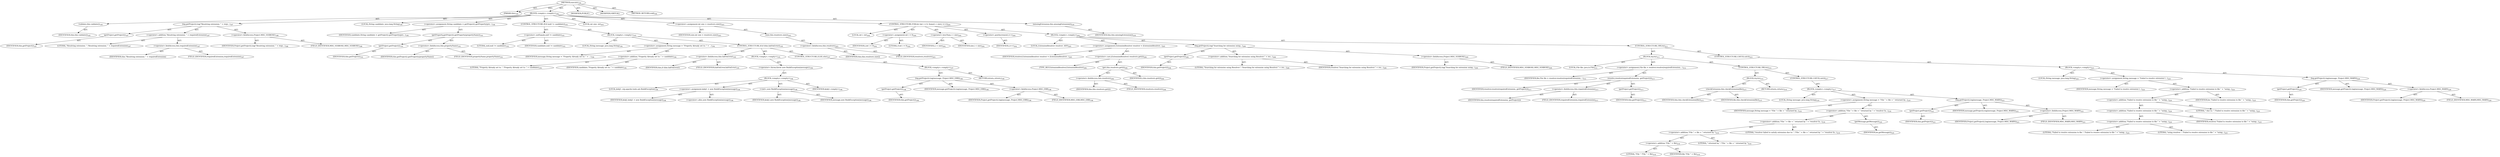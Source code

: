 digraph "execute" {  
"111669149703" [label = <(METHOD,execute)<SUB>184</SUB>> ]
"115964116995" [label = <(PARAM,this)<SUB>184</SUB>> ]
"25769803785" [label = <(BLOCK,&lt;empty&gt;,&lt;empty&gt;)<SUB>184</SUB>> ]
"30064771095" [label = <(validate,this.validate())<SUB>185</SUB>> ]
"68719476739" [label = <(IDENTIFIER,this,this.validate())<SUB>185</SUB>> ]
"30064771096" [label = <(log,getProject().log(&quot;Resolving extension: &quot; + requ...)<SUB>187</SUB>> ]
"30064771097" [label = <(getProject,getProject())<SUB>187</SUB>> ]
"68719476740" [label = <(IDENTIFIER,this,getProject())<SUB>187</SUB>> ]
"30064771098" [label = <(&lt;operator&gt;.addition,&quot;Resolving extension: &quot; + requiredExtension)<SUB>187</SUB>> ]
"90194313219" [label = <(LITERAL,&quot;Resolving extension: &quot;,&quot;Resolving extension: &quot; + requiredExtension)<SUB>187</SUB>> ]
"30064771099" [label = <(&lt;operator&gt;.fieldAccess,this.requiredExtension)<SUB>187</SUB>> ]
"68719476773" [label = <(IDENTIFIER,this,&quot;Resolving extension: &quot; + requiredExtension)> ]
"55834574856" [label = <(FIELD_IDENTIFIER,requiredExtension,requiredExtension)<SUB>187</SUB>> ]
"30064771100" [label = <(&lt;operator&gt;.fieldAccess,Project.MSG_VERBOSE)<SUB>188</SUB>> ]
"68719476774" [label = <(IDENTIFIER,Project,getProject().log(&quot;Resolving extension: &quot; + requ...)<SUB>188</SUB>> ]
"55834574857" [label = <(FIELD_IDENTIFIER,MSG_VERBOSE,MSG_VERBOSE)<SUB>188</SUB>> ]
"94489280514" [label = <(LOCAL,String candidate: java.lang.String)<SUB>190</SUB>> ]
"30064771101" [label = <(&lt;operator&gt;.assignment,String candidate = getProject().getProperty(pro...)<SUB>190</SUB>> ]
"68719476775" [label = <(IDENTIFIER,candidate,String candidate = getProject().getProperty(pro...)<SUB>190</SUB>> ]
"30064771102" [label = <(getProperty,getProject().getProperty(propertyName))<SUB>191</SUB>> ]
"30064771103" [label = <(getProject,getProject())<SUB>191</SUB>> ]
"68719476741" [label = <(IDENTIFIER,this,getProject())<SUB>191</SUB>> ]
"30064771104" [label = <(&lt;operator&gt;.fieldAccess,this.propertyName)<SUB>191</SUB>> ]
"68719476776" [label = <(IDENTIFIER,this,getProject().getProperty(propertyName))> ]
"55834574858" [label = <(FIELD_IDENTIFIER,propertyName,propertyName)<SUB>191</SUB>> ]
"47244640257" [label = <(CONTROL_STRUCTURE,IF,if (null != candidate))<SUB>193</SUB>> ]
"30064771105" [label = <(&lt;operator&gt;.notEquals,null != candidate)<SUB>193</SUB>> ]
"90194313220" [label = <(LITERAL,null,null != candidate)<SUB>193</SUB>> ]
"68719476777" [label = <(IDENTIFIER,candidate,null != candidate)<SUB>193</SUB>> ]
"25769803786" [label = <(BLOCK,&lt;empty&gt;,&lt;empty&gt;)<SUB>193</SUB>> ]
"94489280515" [label = <(LOCAL,String message: java.lang.String)<SUB>194</SUB>> ]
"30064771106" [label = <(&lt;operator&gt;.assignment,String message = &quot;Property Already set to: &quot; + ...)<SUB>194</SUB>> ]
"68719476778" [label = <(IDENTIFIER,message,String message = &quot;Property Already set to: &quot; + ...)<SUB>194</SUB>> ]
"30064771107" [label = <(&lt;operator&gt;.addition,&quot;Property Already set to: &quot; + candidate)<SUB>194</SUB>> ]
"90194313221" [label = <(LITERAL,&quot;Property Already set to: &quot;,&quot;Property Already set to: &quot; + candidate)<SUB>194</SUB>> ]
"68719476779" [label = <(IDENTIFIER,candidate,&quot;Property Already set to: &quot; + candidate)<SUB>194</SUB>> ]
"47244640258" [label = <(CONTROL_STRUCTURE,IF,if (this.failOnError))<SUB>195</SUB>> ]
"30064771108" [label = <(&lt;operator&gt;.fieldAccess,this.failOnError)<SUB>195</SUB>> ]
"68719476780" [label = <(IDENTIFIER,this,if (this.failOnError))> ]
"55834574859" [label = <(FIELD_IDENTIFIER,failOnError,failOnError)<SUB>195</SUB>> ]
"25769803787" [label = <(BLOCK,&lt;empty&gt;,&lt;empty&gt;)<SUB>195</SUB>> ]
"30064771109" [label = <(&lt;operator&gt;.throw,throw new BuildException(message);)<SUB>196</SUB>> ]
"25769803788" [label = <(BLOCK,&lt;empty&gt;,&lt;empty&gt;)<SUB>196</SUB>> ]
"94489280516" [label = <(LOCAL,$obj1: org.apache.tools.ant.BuildException)<SUB>196</SUB>> ]
"30064771110" [label = <(&lt;operator&gt;.assignment,$obj1 = new BuildException(message))<SUB>196</SUB>> ]
"68719476781" [label = <(IDENTIFIER,$obj1,$obj1 = new BuildException(message))<SUB>196</SUB>> ]
"30064771111" [label = <(&lt;operator&gt;.alloc,new BuildException(message))<SUB>196</SUB>> ]
"30064771112" [label = <(&lt;init&gt;,new BuildException(message))<SUB>196</SUB>> ]
"68719476782" [label = <(IDENTIFIER,$obj1,new BuildException(message))<SUB>196</SUB>> ]
"68719476783" [label = <(IDENTIFIER,message,new BuildException(message))<SUB>196</SUB>> ]
"68719476784" [label = <(IDENTIFIER,$obj1,&lt;empty&gt;)<SUB>196</SUB>> ]
"47244640259" [label = <(CONTROL_STRUCTURE,ELSE,else)<SUB>197</SUB>> ]
"25769803789" [label = <(BLOCK,&lt;empty&gt;,&lt;empty&gt;)<SUB>197</SUB>> ]
"30064771113" [label = <(log,getProject().log(message, Project.MSG_ERR))<SUB>198</SUB>> ]
"30064771114" [label = <(getProject,getProject())<SUB>198</SUB>> ]
"68719476742" [label = <(IDENTIFIER,this,getProject())<SUB>198</SUB>> ]
"68719476785" [label = <(IDENTIFIER,message,getProject().log(message, Project.MSG_ERR))<SUB>198</SUB>> ]
"30064771115" [label = <(&lt;operator&gt;.fieldAccess,Project.MSG_ERR)<SUB>198</SUB>> ]
"68719476786" [label = <(IDENTIFIER,Project,getProject().log(message, Project.MSG_ERR))<SUB>198</SUB>> ]
"55834574860" [label = <(FIELD_IDENTIFIER,MSG_ERR,MSG_ERR)<SUB>198</SUB>> ]
"146028888064" [label = <(RETURN,return;,return;)<SUB>199</SUB>> ]
"94489280517" [label = <(LOCAL,int size: int)<SUB>203</SUB>> ]
"30064771116" [label = <(&lt;operator&gt;.assignment,int size = resolvers.size())<SUB>203</SUB>> ]
"68719476787" [label = <(IDENTIFIER,size,int size = resolvers.size())<SUB>203</SUB>> ]
"30064771117" [label = <(size,this.resolvers.size())<SUB>203</SUB>> ]
"30064771118" [label = <(&lt;operator&gt;.fieldAccess,this.resolvers)<SUB>203</SUB>> ]
"68719476788" [label = <(IDENTIFIER,this,this.resolvers.size())> ]
"55834574861" [label = <(FIELD_IDENTIFIER,resolvers,resolvers)<SUB>203</SUB>> ]
"47244640260" [label = <(CONTROL_STRUCTURE,FOR,for (int i = 0; Some(i &lt; size); i++))<SUB>204</SUB>> ]
"94489280518" [label = <(LOCAL,int i: int)<SUB>204</SUB>> ]
"30064771119" [label = <(&lt;operator&gt;.assignment,int i = 0)<SUB>204</SUB>> ]
"68719476789" [label = <(IDENTIFIER,i,int i = 0)<SUB>204</SUB>> ]
"90194313222" [label = <(LITERAL,0,int i = 0)<SUB>204</SUB>> ]
"30064771120" [label = <(&lt;operator&gt;.lessThan,i &lt; size)<SUB>204</SUB>> ]
"68719476790" [label = <(IDENTIFIER,i,i &lt; size)<SUB>204</SUB>> ]
"68719476791" [label = <(IDENTIFIER,size,i &lt; size)<SUB>204</SUB>> ]
"30064771121" [label = <(&lt;operator&gt;.postIncrement,i++)<SUB>204</SUB>> ]
"68719476792" [label = <(IDENTIFIER,i,i++)<SUB>204</SUB>> ]
"25769803790" [label = <(BLOCK,&lt;empty&gt;,&lt;empty&gt;)<SUB>204</SUB>> ]
"94489280519" [label = <(LOCAL,ExtensionResolver resolver: ANY)<SUB>205</SUB>> ]
"30064771122" [label = <(&lt;operator&gt;.assignment,ExtensionResolver resolver = (ExtensionResolver...)<SUB>205</SUB>> ]
"68719476793" [label = <(IDENTIFIER,resolver,ExtensionResolver resolver = (ExtensionResolver...)<SUB>205</SUB>> ]
"30064771123" [label = <(&lt;operator&gt;.cast,(ExtensionResolver) resolvers.get(i))<SUB>206</SUB>> ]
"180388626432" [label = <(TYPE_REF,ExtensionResolver,ExtensionResolver)<SUB>206</SUB>> ]
"30064771124" [label = <(get,this.resolvers.get(i))<SUB>206</SUB>> ]
"30064771125" [label = <(&lt;operator&gt;.fieldAccess,this.resolvers)<SUB>206</SUB>> ]
"68719476794" [label = <(IDENTIFIER,this,this.resolvers.get(i))> ]
"55834574862" [label = <(FIELD_IDENTIFIER,resolvers,resolvers)<SUB>206</SUB>> ]
"68719476795" [label = <(IDENTIFIER,i,this.resolvers.get(i))<SUB>206</SUB>> ]
"30064771126" [label = <(log,getProject().log(&quot;Searching for extension using...)<SUB>208</SUB>> ]
"30064771127" [label = <(getProject,getProject())<SUB>208</SUB>> ]
"68719476743" [label = <(IDENTIFIER,this,getProject())<SUB>208</SUB>> ]
"30064771128" [label = <(&lt;operator&gt;.addition,&quot;Searching for extension using Resolver:&quot; + res...)<SUB>208</SUB>> ]
"90194313223" [label = <(LITERAL,&quot;Searching for extension using Resolver:&quot;,&quot;Searching for extension using Resolver:&quot; + res...)<SUB>208</SUB>> ]
"68719476796" [label = <(IDENTIFIER,resolver,&quot;Searching for extension using Resolver:&quot; + res...)<SUB>208</SUB>> ]
"30064771129" [label = <(&lt;operator&gt;.fieldAccess,Project.MSG_VERBOSE)<SUB>209</SUB>> ]
"68719476797" [label = <(IDENTIFIER,Project,getProject().log(&quot;Searching for extension using...)<SUB>209</SUB>> ]
"55834574863" [label = <(FIELD_IDENTIFIER,MSG_VERBOSE,MSG_VERBOSE)<SUB>209</SUB>> ]
"47244640261" [label = <(CONTROL_STRUCTURE,TRY,try)<SUB>211</SUB>> ]
"25769803791" [label = <(BLOCK,try,try)<SUB>211</SUB>> ]
"94489280520" [label = <(LOCAL,File file: java.io.File)<SUB>212</SUB>> ]
"30064771130" [label = <(&lt;operator&gt;.assignment,File file = resolver.resolve(requiredExtension,...)<SUB>212</SUB>> ]
"68719476798" [label = <(IDENTIFIER,file,File file = resolver.resolve(requiredExtension,...)<SUB>212</SUB>> ]
"30064771131" [label = <(resolve,resolve(requiredExtension, getProject()))<SUB>213</SUB>> ]
"68719476799" [label = <(IDENTIFIER,resolver,resolve(requiredExtension, getProject()))<SUB>213</SUB>> ]
"30064771132" [label = <(&lt;operator&gt;.fieldAccess,this.requiredExtension)<SUB>213</SUB>> ]
"68719476800" [label = <(IDENTIFIER,this,resolve(requiredExtension, getProject()))> ]
"55834574864" [label = <(FIELD_IDENTIFIER,requiredExtension,requiredExtension)<SUB>213</SUB>> ]
"30064771133" [label = <(getProject,getProject())<SUB>213</SUB>> ]
"68719476744" [label = <(IDENTIFIER,this,getProject())<SUB>213</SUB>> ]
"47244640262" [label = <(CONTROL_STRUCTURE,TRY,try)<SUB>214</SUB>> ]
"25769803792" [label = <(BLOCK,try,try)<SUB>214</SUB>> ]
"30064771134" [label = <(checkExtension,this.checkExtension(file))<SUB>215</SUB>> ]
"68719476745" [label = <(IDENTIFIER,this,this.checkExtension(file))<SUB>215</SUB>> ]
"68719476801" [label = <(IDENTIFIER,file,this.checkExtension(file))<SUB>215</SUB>> ]
"146028888065" [label = <(RETURN,return;,return;)<SUB>216</SUB>> ]
"47244640263" [label = <(CONTROL_STRUCTURE,CATCH,catch)<SUB>217</SUB>> ]
"25769803793" [label = <(BLOCK,&lt;empty&gt;,&lt;empty&gt;)<SUB>217</SUB>> ]
"94489280521" [label = <(LOCAL,String message: java.lang.String)<SUB>218</SUB>> ]
"30064771135" [label = <(&lt;operator&gt;.assignment,String message = &quot;File &quot; + file + &quot; returned by...)<SUB>218</SUB>> ]
"68719476802" [label = <(IDENTIFIER,message,String message = &quot;File &quot; + file + &quot; returned by...)<SUB>218</SUB>> ]
"30064771136" [label = <(&lt;operator&gt;.addition,&quot;File &quot; + file + &quot; returned by &quot; + &quot;resolver fa...)<SUB>218</SUB>> ]
"30064771137" [label = <(&lt;operator&gt;.addition,&quot;File &quot; + file + &quot; returned by &quot; + &quot;resolver fa...)<SUB>218</SUB>> ]
"30064771138" [label = <(&lt;operator&gt;.addition,&quot;File &quot; + file + &quot; returned by &quot;)<SUB>218</SUB>> ]
"30064771139" [label = <(&lt;operator&gt;.addition,&quot;File &quot; + file)<SUB>218</SUB>> ]
"90194313224" [label = <(LITERAL,&quot;File &quot;,&quot;File &quot; + file)<SUB>218</SUB>> ]
"68719476803" [label = <(IDENTIFIER,file,&quot;File &quot; + file)<SUB>218</SUB>> ]
"90194313225" [label = <(LITERAL,&quot; returned by &quot;,&quot;File &quot; + file + &quot; returned by &quot;)<SUB>218</SUB>> ]
"90194313226" [label = <(LITERAL,&quot;resolver failed to satisfy extension due to: &quot;,&quot;File &quot; + file + &quot; returned by &quot; + &quot;resolver fa...)<SUB>219</SUB>> ]
"30064771140" [label = <(getMessage,getMessage())<SUB>220</SUB>> ]
"68719476804" [label = <(IDENTIFIER,be,getMessage())<SUB>220</SUB>> ]
"30064771141" [label = <(log,getProject().log(message, Project.MSG_WARN))<SUB>221</SUB>> ]
"30064771142" [label = <(getProject,getProject())<SUB>221</SUB>> ]
"68719476746" [label = <(IDENTIFIER,this,getProject())<SUB>221</SUB>> ]
"68719476805" [label = <(IDENTIFIER,message,getProject().log(message, Project.MSG_WARN))<SUB>221</SUB>> ]
"30064771143" [label = <(&lt;operator&gt;.fieldAccess,Project.MSG_WARN)<SUB>221</SUB>> ]
"68719476806" [label = <(IDENTIFIER,Project,getProject().log(message, Project.MSG_WARN))<SUB>221</SUB>> ]
"55834574865" [label = <(FIELD_IDENTIFIER,MSG_WARN,MSG_WARN)<SUB>221</SUB>> ]
"47244640264" [label = <(CONTROL_STRUCTURE,CATCH,catch)<SUB>223</SUB>> ]
"25769803794" [label = <(BLOCK,&lt;empty&gt;,&lt;empty&gt;)<SUB>223</SUB>> ]
"94489280522" [label = <(LOCAL,String message: java.lang.String)<SUB>224</SUB>> ]
"30064771144" [label = <(&lt;operator&gt;.assignment,String message = &quot;Failed to resolve extension t...)<SUB>224</SUB>> ]
"68719476807" [label = <(IDENTIFIER,message,String message = &quot;Failed to resolve extension t...)<SUB>224</SUB>> ]
"30064771145" [label = <(&lt;operator&gt;.addition,&quot;Failed to resolve extension to file &quot; + &quot;using...)<SUB>224</SUB>> ]
"30064771146" [label = <(&lt;operator&gt;.addition,&quot;Failed to resolve extension to file &quot; + &quot;using...)<SUB>224</SUB>> ]
"30064771147" [label = <(&lt;operator&gt;.addition,&quot;Failed to resolve extension to file &quot; + &quot;using...)<SUB>224</SUB>> ]
"30064771148" [label = <(&lt;operator&gt;.addition,&quot;Failed to resolve extension to file &quot; + &quot;using...)<SUB>224</SUB>> ]
"90194313227" [label = <(LITERAL,&quot;Failed to resolve extension to file &quot;,&quot;Failed to resolve extension to file &quot; + &quot;using...)<SUB>224</SUB>> ]
"90194313228" [label = <(LITERAL,&quot;using resolver &quot;,&quot;Failed to resolve extension to file &quot; + &quot;using...)<SUB>225</SUB>> ]
"68719476808" [label = <(IDENTIFIER,resolver,&quot;Failed to resolve extension to file &quot; + &quot;using...)<SUB>225</SUB>> ]
"90194313229" [label = <(LITERAL,&quot; due to: &quot;,&quot;Failed to resolve extension to file &quot; + &quot;using...)<SUB>225</SUB>> ]
"68719476809" [label = <(IDENTIFIER,be,&quot;Failed to resolve extension to file &quot; + &quot;using...)<SUB>225</SUB>> ]
"30064771149" [label = <(log,getProject().log(message, Project.MSG_WARN))<SUB>226</SUB>> ]
"30064771150" [label = <(getProject,getProject())<SUB>226</SUB>> ]
"68719476747" [label = <(IDENTIFIER,this,getProject())<SUB>226</SUB>> ]
"68719476810" [label = <(IDENTIFIER,message,getProject().log(message, Project.MSG_WARN))<SUB>226</SUB>> ]
"30064771151" [label = <(&lt;operator&gt;.fieldAccess,Project.MSG_WARN)<SUB>226</SUB>> ]
"68719476811" [label = <(IDENTIFIER,Project,getProject().log(message, Project.MSG_WARN))<SUB>226</SUB>> ]
"55834574866" [label = <(FIELD_IDENTIFIER,MSG_WARN,MSG_WARN)<SUB>226</SUB>> ]
"30064771152" [label = <(missingExtension,this.missingExtension())<SUB>230</SUB>> ]
"68719476748" [label = <(IDENTIFIER,this,this.missingExtension())<SUB>230</SUB>> ]
"133143986195" [label = <(MODIFIER,PUBLIC)> ]
"133143986196" [label = <(MODIFIER,VIRTUAL)> ]
"128849018887" [label = <(METHOD_RETURN,void)<SUB>184</SUB>> ]
  "111669149703" -> "115964116995"  [ label = "AST: "] 
  "111669149703" -> "25769803785"  [ label = "AST: "] 
  "111669149703" -> "133143986195"  [ label = "AST: "] 
  "111669149703" -> "133143986196"  [ label = "AST: "] 
  "111669149703" -> "128849018887"  [ label = "AST: "] 
  "25769803785" -> "30064771095"  [ label = "AST: "] 
  "25769803785" -> "30064771096"  [ label = "AST: "] 
  "25769803785" -> "94489280514"  [ label = "AST: "] 
  "25769803785" -> "30064771101"  [ label = "AST: "] 
  "25769803785" -> "47244640257"  [ label = "AST: "] 
  "25769803785" -> "94489280517"  [ label = "AST: "] 
  "25769803785" -> "30064771116"  [ label = "AST: "] 
  "25769803785" -> "47244640260"  [ label = "AST: "] 
  "25769803785" -> "30064771152"  [ label = "AST: "] 
  "30064771095" -> "68719476739"  [ label = "AST: "] 
  "30064771096" -> "30064771097"  [ label = "AST: "] 
  "30064771096" -> "30064771098"  [ label = "AST: "] 
  "30064771096" -> "30064771100"  [ label = "AST: "] 
  "30064771097" -> "68719476740"  [ label = "AST: "] 
  "30064771098" -> "90194313219"  [ label = "AST: "] 
  "30064771098" -> "30064771099"  [ label = "AST: "] 
  "30064771099" -> "68719476773"  [ label = "AST: "] 
  "30064771099" -> "55834574856"  [ label = "AST: "] 
  "30064771100" -> "68719476774"  [ label = "AST: "] 
  "30064771100" -> "55834574857"  [ label = "AST: "] 
  "30064771101" -> "68719476775"  [ label = "AST: "] 
  "30064771101" -> "30064771102"  [ label = "AST: "] 
  "30064771102" -> "30064771103"  [ label = "AST: "] 
  "30064771102" -> "30064771104"  [ label = "AST: "] 
  "30064771103" -> "68719476741"  [ label = "AST: "] 
  "30064771104" -> "68719476776"  [ label = "AST: "] 
  "30064771104" -> "55834574858"  [ label = "AST: "] 
  "47244640257" -> "30064771105"  [ label = "AST: "] 
  "47244640257" -> "25769803786"  [ label = "AST: "] 
  "30064771105" -> "90194313220"  [ label = "AST: "] 
  "30064771105" -> "68719476777"  [ label = "AST: "] 
  "25769803786" -> "94489280515"  [ label = "AST: "] 
  "25769803786" -> "30064771106"  [ label = "AST: "] 
  "25769803786" -> "47244640258"  [ label = "AST: "] 
  "30064771106" -> "68719476778"  [ label = "AST: "] 
  "30064771106" -> "30064771107"  [ label = "AST: "] 
  "30064771107" -> "90194313221"  [ label = "AST: "] 
  "30064771107" -> "68719476779"  [ label = "AST: "] 
  "47244640258" -> "30064771108"  [ label = "AST: "] 
  "47244640258" -> "25769803787"  [ label = "AST: "] 
  "47244640258" -> "47244640259"  [ label = "AST: "] 
  "30064771108" -> "68719476780"  [ label = "AST: "] 
  "30064771108" -> "55834574859"  [ label = "AST: "] 
  "25769803787" -> "30064771109"  [ label = "AST: "] 
  "30064771109" -> "25769803788"  [ label = "AST: "] 
  "25769803788" -> "94489280516"  [ label = "AST: "] 
  "25769803788" -> "30064771110"  [ label = "AST: "] 
  "25769803788" -> "30064771112"  [ label = "AST: "] 
  "25769803788" -> "68719476784"  [ label = "AST: "] 
  "30064771110" -> "68719476781"  [ label = "AST: "] 
  "30064771110" -> "30064771111"  [ label = "AST: "] 
  "30064771112" -> "68719476782"  [ label = "AST: "] 
  "30064771112" -> "68719476783"  [ label = "AST: "] 
  "47244640259" -> "25769803789"  [ label = "AST: "] 
  "25769803789" -> "30064771113"  [ label = "AST: "] 
  "25769803789" -> "146028888064"  [ label = "AST: "] 
  "30064771113" -> "30064771114"  [ label = "AST: "] 
  "30064771113" -> "68719476785"  [ label = "AST: "] 
  "30064771113" -> "30064771115"  [ label = "AST: "] 
  "30064771114" -> "68719476742"  [ label = "AST: "] 
  "30064771115" -> "68719476786"  [ label = "AST: "] 
  "30064771115" -> "55834574860"  [ label = "AST: "] 
  "30064771116" -> "68719476787"  [ label = "AST: "] 
  "30064771116" -> "30064771117"  [ label = "AST: "] 
  "30064771117" -> "30064771118"  [ label = "AST: "] 
  "30064771118" -> "68719476788"  [ label = "AST: "] 
  "30064771118" -> "55834574861"  [ label = "AST: "] 
  "47244640260" -> "94489280518"  [ label = "AST: "] 
  "47244640260" -> "30064771119"  [ label = "AST: "] 
  "47244640260" -> "30064771120"  [ label = "AST: "] 
  "47244640260" -> "30064771121"  [ label = "AST: "] 
  "47244640260" -> "25769803790"  [ label = "AST: "] 
  "30064771119" -> "68719476789"  [ label = "AST: "] 
  "30064771119" -> "90194313222"  [ label = "AST: "] 
  "30064771120" -> "68719476790"  [ label = "AST: "] 
  "30064771120" -> "68719476791"  [ label = "AST: "] 
  "30064771121" -> "68719476792"  [ label = "AST: "] 
  "25769803790" -> "94489280519"  [ label = "AST: "] 
  "25769803790" -> "30064771122"  [ label = "AST: "] 
  "25769803790" -> "30064771126"  [ label = "AST: "] 
  "25769803790" -> "47244640261"  [ label = "AST: "] 
  "30064771122" -> "68719476793"  [ label = "AST: "] 
  "30064771122" -> "30064771123"  [ label = "AST: "] 
  "30064771123" -> "180388626432"  [ label = "AST: "] 
  "30064771123" -> "30064771124"  [ label = "AST: "] 
  "30064771124" -> "30064771125"  [ label = "AST: "] 
  "30064771124" -> "68719476795"  [ label = "AST: "] 
  "30064771125" -> "68719476794"  [ label = "AST: "] 
  "30064771125" -> "55834574862"  [ label = "AST: "] 
  "30064771126" -> "30064771127"  [ label = "AST: "] 
  "30064771126" -> "30064771128"  [ label = "AST: "] 
  "30064771126" -> "30064771129"  [ label = "AST: "] 
  "30064771127" -> "68719476743"  [ label = "AST: "] 
  "30064771128" -> "90194313223"  [ label = "AST: "] 
  "30064771128" -> "68719476796"  [ label = "AST: "] 
  "30064771129" -> "68719476797"  [ label = "AST: "] 
  "30064771129" -> "55834574863"  [ label = "AST: "] 
  "47244640261" -> "25769803791"  [ label = "AST: "] 
  "47244640261" -> "47244640264"  [ label = "AST: "] 
  "25769803791" -> "94489280520"  [ label = "AST: "] 
  "25769803791" -> "30064771130"  [ label = "AST: "] 
  "25769803791" -> "47244640262"  [ label = "AST: "] 
  "30064771130" -> "68719476798"  [ label = "AST: "] 
  "30064771130" -> "30064771131"  [ label = "AST: "] 
  "30064771131" -> "68719476799"  [ label = "AST: "] 
  "30064771131" -> "30064771132"  [ label = "AST: "] 
  "30064771131" -> "30064771133"  [ label = "AST: "] 
  "30064771132" -> "68719476800"  [ label = "AST: "] 
  "30064771132" -> "55834574864"  [ label = "AST: "] 
  "30064771133" -> "68719476744"  [ label = "AST: "] 
  "47244640262" -> "25769803792"  [ label = "AST: "] 
  "47244640262" -> "47244640263"  [ label = "AST: "] 
  "25769803792" -> "30064771134"  [ label = "AST: "] 
  "25769803792" -> "146028888065"  [ label = "AST: "] 
  "30064771134" -> "68719476745"  [ label = "AST: "] 
  "30064771134" -> "68719476801"  [ label = "AST: "] 
  "47244640263" -> "25769803793"  [ label = "AST: "] 
  "25769803793" -> "94489280521"  [ label = "AST: "] 
  "25769803793" -> "30064771135"  [ label = "AST: "] 
  "25769803793" -> "30064771141"  [ label = "AST: "] 
  "30064771135" -> "68719476802"  [ label = "AST: "] 
  "30064771135" -> "30064771136"  [ label = "AST: "] 
  "30064771136" -> "30064771137"  [ label = "AST: "] 
  "30064771136" -> "30064771140"  [ label = "AST: "] 
  "30064771137" -> "30064771138"  [ label = "AST: "] 
  "30064771137" -> "90194313226"  [ label = "AST: "] 
  "30064771138" -> "30064771139"  [ label = "AST: "] 
  "30064771138" -> "90194313225"  [ label = "AST: "] 
  "30064771139" -> "90194313224"  [ label = "AST: "] 
  "30064771139" -> "68719476803"  [ label = "AST: "] 
  "30064771140" -> "68719476804"  [ label = "AST: "] 
  "30064771141" -> "30064771142"  [ label = "AST: "] 
  "30064771141" -> "68719476805"  [ label = "AST: "] 
  "30064771141" -> "30064771143"  [ label = "AST: "] 
  "30064771142" -> "68719476746"  [ label = "AST: "] 
  "30064771143" -> "68719476806"  [ label = "AST: "] 
  "30064771143" -> "55834574865"  [ label = "AST: "] 
  "47244640264" -> "25769803794"  [ label = "AST: "] 
  "25769803794" -> "94489280522"  [ label = "AST: "] 
  "25769803794" -> "30064771144"  [ label = "AST: "] 
  "25769803794" -> "30064771149"  [ label = "AST: "] 
  "30064771144" -> "68719476807"  [ label = "AST: "] 
  "30064771144" -> "30064771145"  [ label = "AST: "] 
  "30064771145" -> "30064771146"  [ label = "AST: "] 
  "30064771145" -> "68719476809"  [ label = "AST: "] 
  "30064771146" -> "30064771147"  [ label = "AST: "] 
  "30064771146" -> "90194313229"  [ label = "AST: "] 
  "30064771147" -> "30064771148"  [ label = "AST: "] 
  "30064771147" -> "68719476808"  [ label = "AST: "] 
  "30064771148" -> "90194313227"  [ label = "AST: "] 
  "30064771148" -> "90194313228"  [ label = "AST: "] 
  "30064771149" -> "30064771150"  [ label = "AST: "] 
  "30064771149" -> "68719476810"  [ label = "AST: "] 
  "30064771149" -> "30064771151"  [ label = "AST: "] 
  "30064771150" -> "68719476747"  [ label = "AST: "] 
  "30064771151" -> "68719476811"  [ label = "AST: "] 
  "30064771151" -> "55834574866"  [ label = "AST: "] 
  "30064771152" -> "68719476748"  [ label = "AST: "] 
  "111669149703" -> "115964116995"  [ label = "DDG: "] 
}
